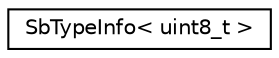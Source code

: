digraph "Graphical Class Hierarchy"
{
 // LATEX_PDF_SIZE
  edge [fontname="Helvetica",fontsize="10",labelfontname="Helvetica",labelfontsize="10"];
  node [fontname="Helvetica",fontsize="10",shape=record];
  rankdir="LR";
  Node0 [label="SbTypeInfo\< uint8_t \>",height=0.2,width=0.4,color="black", fillcolor="white", style="filled",URL="$structSbTypeInfo_3_01uint8__t_01_4.html",tooltip=" "];
}
